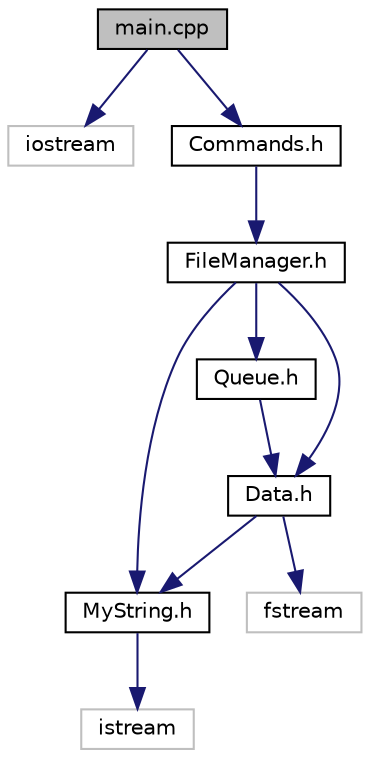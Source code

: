 digraph "main.cpp"
{
 // LATEX_PDF_SIZE
  edge [fontname="Helvetica",fontsize="10",labelfontname="Helvetica",labelfontsize="10"];
  node [fontname="Helvetica",fontsize="10",shape=record];
  Node1 [label="main.cpp",height=0.2,width=0.4,color="black", fillcolor="grey75", style="filled", fontcolor="black",tooltip=" "];
  Node1 -> Node2 [color="midnightblue",fontsize="10",style="solid"];
  Node2 [label="iostream",height=0.2,width=0.4,color="grey75", fillcolor="white", style="filled",tooltip=" "];
  Node1 -> Node3 [color="midnightblue",fontsize="10",style="solid"];
  Node3 [label="Commands.h",height=0.2,width=0.4,color="black", fillcolor="white", style="filled",URL="$_commands_8h.html",tooltip=" "];
  Node3 -> Node4 [color="midnightblue",fontsize="10",style="solid"];
  Node4 [label="FileManager.h",height=0.2,width=0.4,color="black", fillcolor="white", style="filled",URL="$_file_manager_8h.html",tooltip=" "];
  Node4 -> Node5 [color="midnightblue",fontsize="10",style="solid"];
  Node5 [label="MyString.h",height=0.2,width=0.4,color="black", fillcolor="white", style="filled",URL="$_my_string_8h.html",tooltip=" "];
  Node5 -> Node6 [color="midnightblue",fontsize="10",style="solid"];
  Node6 [label="istream",height=0.2,width=0.4,color="grey75", fillcolor="white", style="filled",tooltip=" "];
  Node4 -> Node7 [color="midnightblue",fontsize="10",style="solid"];
  Node7 [label="Queue.h",height=0.2,width=0.4,color="black", fillcolor="white", style="filled",URL="$_queue_8h.html",tooltip=" "];
  Node7 -> Node8 [color="midnightblue",fontsize="10",style="solid"];
  Node8 [label="Data.h",height=0.2,width=0.4,color="black", fillcolor="white", style="filled",URL="$_data_8h.html",tooltip=" "];
  Node8 -> Node5 [color="midnightblue",fontsize="10",style="solid"];
  Node8 -> Node9 [color="midnightblue",fontsize="10",style="solid"];
  Node9 [label="fstream",height=0.2,width=0.4,color="grey75", fillcolor="white", style="filled",tooltip=" "];
  Node4 -> Node8 [color="midnightblue",fontsize="10",style="solid"];
}
